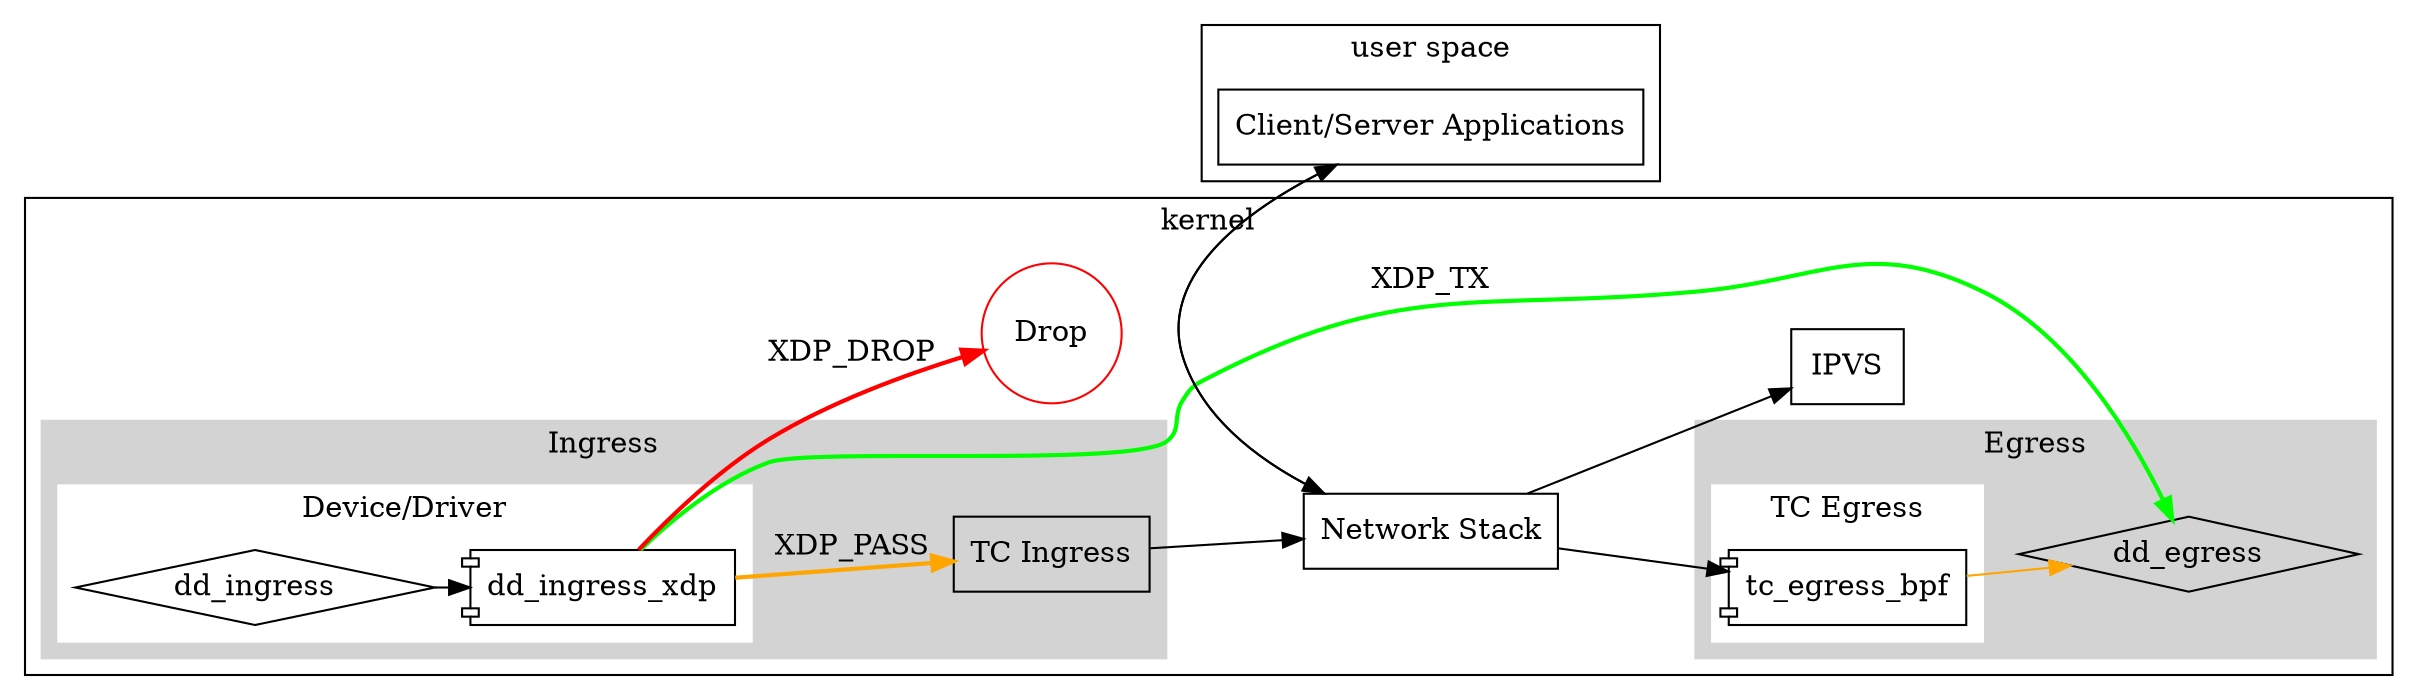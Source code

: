 digraph ecbpf {
	graph [
		newrank = true,
		nodesep = 0.3,
		ranksep = 0.2,
		overlap = false,
		splines = true,
    rankdir = LR;
	]


  subgraph cluster_kernel {
    label="kernel"
      style=solid

    subgraph cluster_egress { 
      label="Egress"
      style=filled
      color=lightgray

        dd_egress [shape=diamond]

        subgraph cluster_tc_egress { 
          label="TC Egress"
          style=filled
          color=white

          tc_egress_bpf [shape=component]
        }

    } 

      subgraph cluster_ingress { 
        label="Ingress"
        style=filled
        color=lightgray


        subgraph cluster_dd_ingress { 
            label="Device/Driver"
            style=filled
            color=white

            dd_ingress [shape=diamond]
            dd_ingress_xdp [shape=component]
        }

        tc_ingress[shape=box,label="TC Ingress"]

      }

    network_stack[shape=box,label="Network Stack"]

    ipvs [shape=box, label="IPVS"]
    drop [shape=circle,label="Drop",color=red]

  }

  subgraph cluster_user_space {
    label="user space"
    style=solid

    apps [shape=box,label="Client/Server Applications",group=user]

  }

  { rank=same; apps; network_stack; }

  # Ingress to Egress path
  dd_ingress -> dd_ingress_xdp
  dd_ingress_xdp -> tc_ingress [style=bold,label="XDP_PASS",color=orange]
  tc_ingress -> network_stack

  # Egress slow path
  network_stack -> tc_egress_bpf
  tc_egress_bpf->dd_egress [color=orange]

  # L2/L3/L4/IPVS Path
  network_stack -> apps
  apps -> network_stack
  network_stack -> ipvs

  # Bypasses 
  dd_ingress_xdp -> dd_egress [style=bold,label="XDP_TX",color=green]
  dd_ingress_xdp -> drop [style=bold,label="XDP_DROP",color=red]

}

